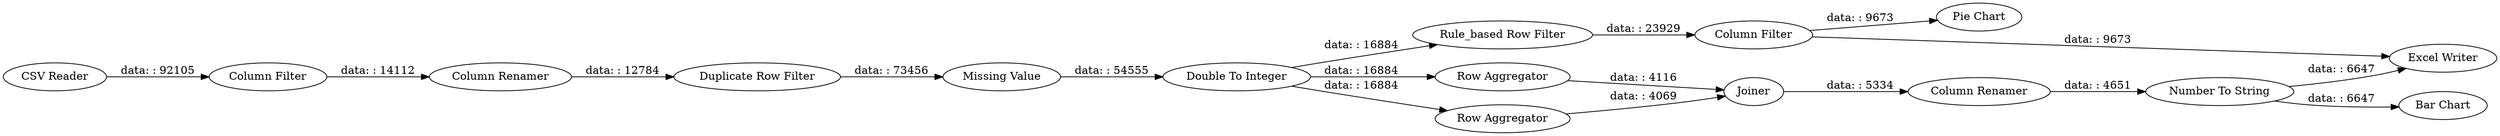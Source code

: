 digraph {
	"-6491766856190459555_1" [label="CSV Reader"]
	"-6491766856190459555_8" [label="Double To Integer"]
	"-6491766856190459555_10" [label=Joiner]
	"-6491766856190459555_3" [label="Column Renamer"]
	"-6491766856190459555_15" [label="Rule_based Row Filter"]
	"-6491766856190459555_12" [label="Number To String"]
	"-6491766856190459555_17" [label="Pie Chart"]
	"-6491766856190459555_9" [label="Row Aggregator"]
	"-6491766856190459555_13" [label="Column Renamer"]
	"-6491766856190459555_11" [label="Bar Chart"]
	"-6491766856190459555_16" [label="Column Filter"]
	"-6491766856190459555_14" [label="Excel Writer"]
	"-6491766856190459555_2" [label="Column Filter"]
	"-6491766856190459555_5" [label="Duplicate Row Filter"]
	"-6491766856190459555_6" [label="Row Aggregator"]
	"-6491766856190459555_4" [label="Missing Value"]
	"-6491766856190459555_1" -> "-6491766856190459555_2" [label="data: : 92105"]
	"-6491766856190459555_8" -> "-6491766856190459555_6" [label="data: : 16884"]
	"-6491766856190459555_6" -> "-6491766856190459555_10" [label="data: : 4069"]
	"-6491766856190459555_3" -> "-6491766856190459555_5" [label="data: : 12784"]
	"-6491766856190459555_16" -> "-6491766856190459555_17" [label="data: : 9673"]
	"-6491766856190459555_12" -> "-6491766856190459555_14" [label="data: : 6647"]
	"-6491766856190459555_10" -> "-6491766856190459555_13" [label="data: : 5334"]
	"-6491766856190459555_4" -> "-6491766856190459555_8" [label="data: : 54555"]
	"-6491766856190459555_5" -> "-6491766856190459555_4" [label="data: : 73456"]
	"-6491766856190459555_12" -> "-6491766856190459555_11" [label="data: : 6647"]
	"-6491766856190459555_8" -> "-6491766856190459555_9" [label="data: : 16884"]
	"-6491766856190459555_16" -> "-6491766856190459555_14" [label="data: : 9673"]
	"-6491766856190459555_13" -> "-6491766856190459555_12" [label="data: : 4651"]
	"-6491766856190459555_2" -> "-6491766856190459555_3" [label="data: : 14112"]
	"-6491766856190459555_9" -> "-6491766856190459555_10" [label="data: : 4116"]
	"-6491766856190459555_8" -> "-6491766856190459555_15" [label="data: : 16884"]
	"-6491766856190459555_15" -> "-6491766856190459555_16" [label="data: : 23929"]
	rankdir=LR
}
